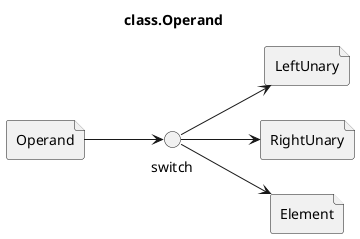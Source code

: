 @startuml
left to right direction
title class.Operand

file Operand
file "LeftUnary" as LUnary
file "RightUnary" as RUnary
file Element
interface switch

Operand-->switch
switch-->LUnary
switch-->RUnary
switch-->Element
@enduml
